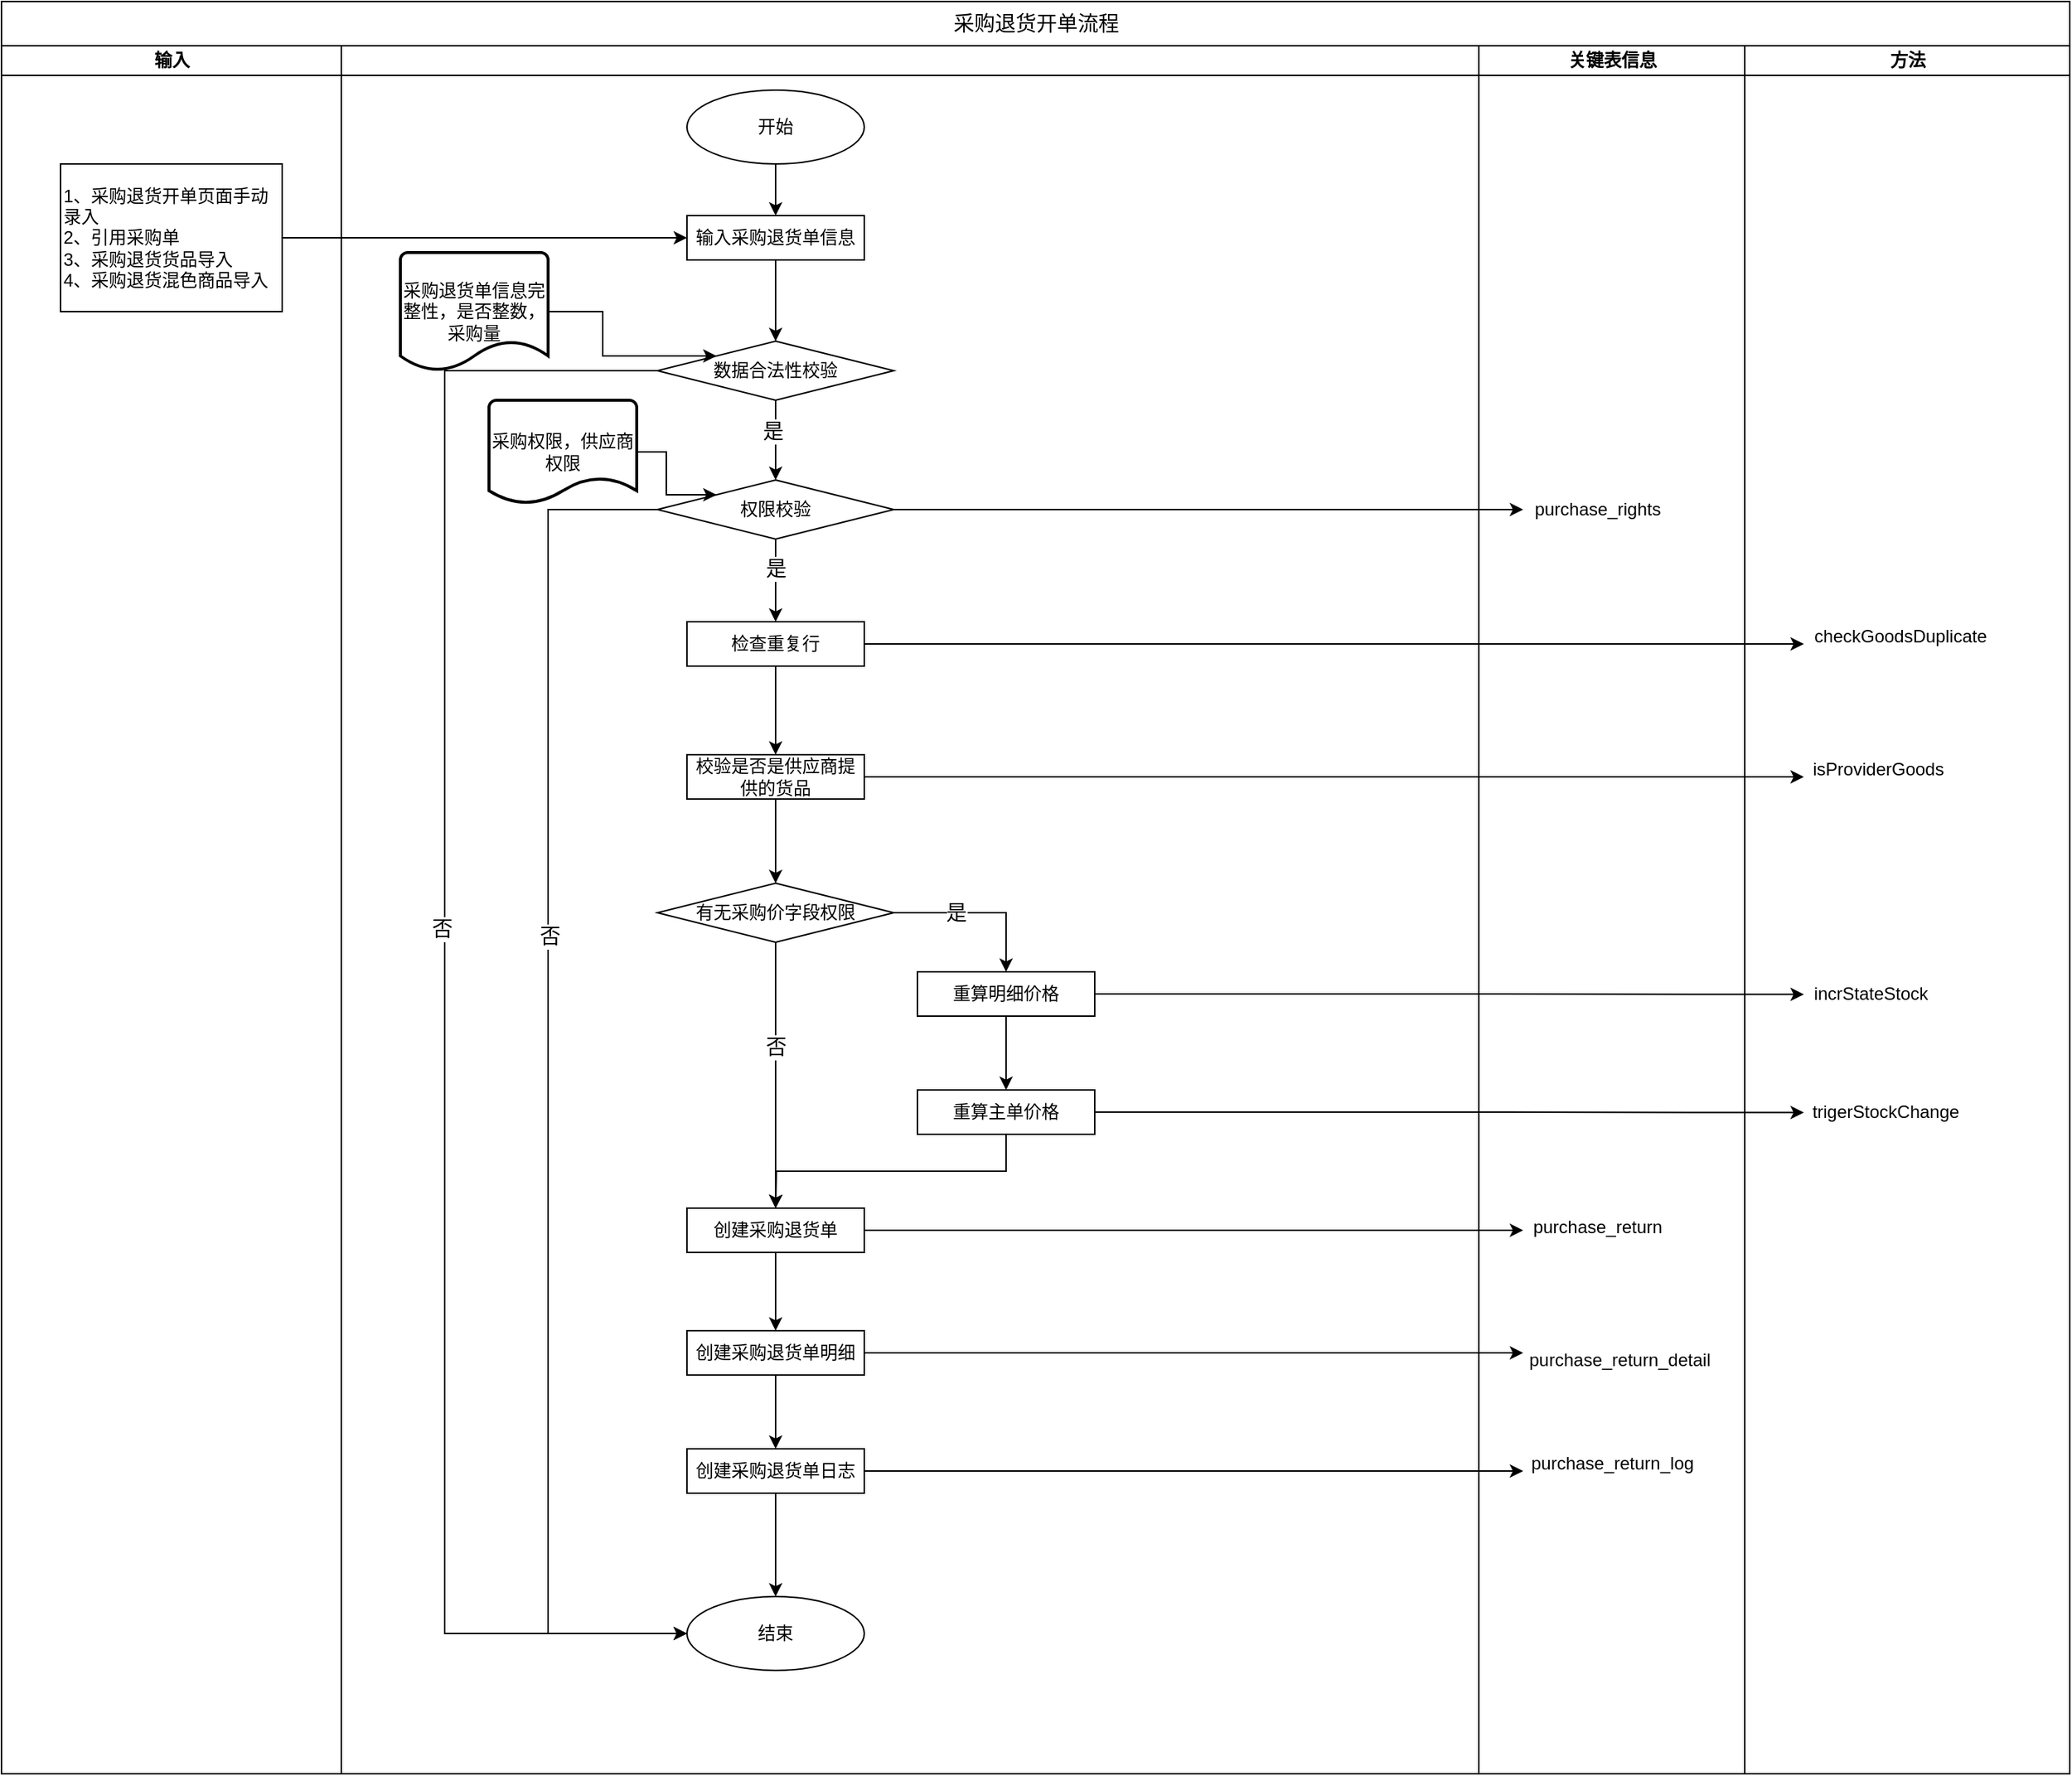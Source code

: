 <mxfile version="14.4.3" type="device"><diagram id="ig_s5X4uYYoZiLgpGB21" name="第 1 页"><mxGraphModel dx="2495" dy="816" grid="1" gridSize="10" guides="1" tooltips="1" connect="1" arrows="1" fold="1" page="1" pageScale="1" pageWidth="1169" pageHeight="1654" math="0" shadow="0"><root><mxCell id="0"/><mxCell id="1" parent="0"/><mxCell id="L2_2G3dY4jZyU93CSdpv-1" value="&lt;font face=&quot;helvetica&quot;&gt;&lt;span style=&quot;font-size: 14px ; font-weight: 400 ; background-color: rgb(255 , 255 , 255)&quot;&gt;采购退货开单流程&lt;/span&gt;&lt;/font&gt;" style="swimlane;html=1;childLayout=stackLayout;startSize=30;rounded=0;shadow=0;labelBackgroundColor=none;strokeWidth=1;fontFamily=Verdana;fontSize=8;align=center;" parent="1" vertex="1"><mxGeometry x="-110" y="160" width="1400" height="1200" as="geometry"><mxRectangle x="170" y="140" width="100" height="30" as="alternateBounds"/></mxGeometry></mxCell><mxCell id="L2_2G3dY4jZyU93CSdpv-2" value="输入" style="swimlane;html=1;startSize=20;" parent="L2_2G3dY4jZyU93CSdpv-1" vertex="1"><mxGeometry y="30" width="230" height="1170" as="geometry"><mxRectangle y="30" width="30" height="1180" as="alternateBounds"/></mxGeometry></mxCell><mxCell id="L2_2G3dY4jZyU93CSdpv-3" value="1、采购退货开单页面手动录入&lt;br&gt;2、引用采购单&lt;br&gt;3、采购退货货品导入&lt;br&gt;4、采购退货混色商品导入" style="rounded=0;whiteSpace=wrap;html=1;align=left;" parent="L2_2G3dY4jZyU93CSdpv-2" vertex="1"><mxGeometry x="40" y="80" width="150" height="100" as="geometry"/></mxCell><mxCell id="L2_2G3dY4jZyU93CSdpv-4" value="&lt;br&gt;&lt;br&gt;" style="swimlane;html=1;startSize=20;" parent="L2_2G3dY4jZyU93CSdpv-1" vertex="1"><mxGeometry x="230" y="30" width="950" height="1170" as="geometry"/></mxCell><mxCell id="L2_2G3dY4jZyU93CSdpv-5" value="开始" style="ellipse;whiteSpace=wrap;html=1;" parent="L2_2G3dY4jZyU93CSdpv-4" vertex="1"><mxGeometry x="234" y="30" width="120" height="50" as="geometry"/></mxCell><mxCell id="L2_2G3dY4jZyU93CSdpv-6" style="edgeStyle=orthogonalEdgeStyle;rounded=0;orthogonalLoop=1;jettySize=auto;html=1;exitX=0.5;exitY=1;exitDx=0;exitDy=0;entryX=0.5;entryY=0;entryDx=0;entryDy=0;" parent="L2_2G3dY4jZyU93CSdpv-4" source="L2_2G3dY4jZyU93CSdpv-10" target="L2_2G3dY4jZyU93CSdpv-51" edge="1"><mxGeometry relative="1" as="geometry"><mxPoint x="294" y="380" as="targetPoint"/></mxGeometry></mxCell><mxCell id="L2_2G3dY4jZyU93CSdpv-7" value="&lt;span style=&quot;font-size: 14px&quot;&gt;是&lt;/span&gt;" style="edgeLabel;html=1;align=center;verticalAlign=middle;resizable=0;points=[];" parent="L2_2G3dY4jZyU93CSdpv-6" vertex="1" connectable="0"><mxGeometry x="-0.726" relative="1" as="geometry"><mxPoint y="12" as="offset"/></mxGeometry></mxCell><mxCell id="L2_2G3dY4jZyU93CSdpv-8" style="edgeStyle=orthogonalEdgeStyle;rounded=0;orthogonalLoop=1;jettySize=auto;html=1;exitX=0;exitY=0.5;exitDx=0;exitDy=0;entryX=0;entryY=0.5;entryDx=0;entryDy=0;" parent="L2_2G3dY4jZyU93CSdpv-4" source="L2_2G3dY4jZyU93CSdpv-10" target="L2_2G3dY4jZyU93CSdpv-27" edge="1"><mxGeometry relative="1" as="geometry"><Array as="points"><mxPoint x="140" y="314"/><mxPoint x="140" y="1075"/></Array></mxGeometry></mxCell><mxCell id="L2_2G3dY4jZyU93CSdpv-9" value="&lt;span style=&quot;font-size: 14px&quot;&gt;否&lt;/span&gt;" style="edgeLabel;html=1;align=center;verticalAlign=middle;resizable=0;points=[];" parent="L2_2G3dY4jZyU93CSdpv-8" vertex="1" connectable="0"><mxGeometry x="-0.219" y="1" relative="1" as="geometry"><mxPoint as="offset"/></mxGeometry></mxCell><mxCell id="L2_2G3dY4jZyU93CSdpv-10" value="权限校验" style="rhombus;whiteSpace=wrap;html=1;" parent="L2_2G3dY4jZyU93CSdpv-4" vertex="1"><mxGeometry x="214" y="294" width="160" height="40" as="geometry"/></mxCell><mxCell id="L2_2G3dY4jZyU93CSdpv-16" style="edgeStyle=orthogonalEdgeStyle;rounded=0;orthogonalLoop=1;jettySize=auto;html=1;exitX=0.5;exitY=1;exitDx=0;exitDy=0;entryX=0.5;entryY=0;entryDx=0;entryDy=0;" parent="L2_2G3dY4jZyU93CSdpv-4" source="L2_2G3dY4jZyU93CSdpv-17" target="L2_2G3dY4jZyU93CSdpv-22" edge="1"><mxGeometry relative="1" as="geometry"/></mxCell><mxCell id="L2_2G3dY4jZyU93CSdpv-17" value="校验是否是供应商提供的货品" style="rounded=0;whiteSpace=wrap;html=1;" parent="L2_2G3dY4jZyU93CSdpv-4" vertex="1"><mxGeometry x="234" y="480" width="120" height="30" as="geometry"/></mxCell><mxCell id="L2_2G3dY4jZyU93CSdpv-18" style="edgeStyle=orthogonalEdgeStyle;rounded=0;orthogonalLoop=1;jettySize=auto;html=1;exitX=1;exitY=0.5;exitDx=0;exitDy=0;entryX=0.5;entryY=0;entryDx=0;entryDy=0;" parent="L2_2G3dY4jZyU93CSdpv-4" source="L2_2G3dY4jZyU93CSdpv-22" target="L2_2G3dY4jZyU93CSdpv-24" edge="1"><mxGeometry relative="1" as="geometry"/></mxCell><mxCell id="L2_2G3dY4jZyU93CSdpv-19" value="&lt;font style=&quot;font-size: 14px&quot;&gt;是&lt;/font&gt;" style="edgeLabel;html=1;align=center;verticalAlign=middle;resizable=0;points=[];" parent="L2_2G3dY4jZyU93CSdpv-18" vertex="1" connectable="0"><mxGeometry x="-0.143" relative="1" as="geometry"><mxPoint x="-8" as="offset"/></mxGeometry></mxCell><mxCell id="L2_2G3dY4jZyU93CSdpv-22" value="有无采购价字段权限" style="rhombus;whiteSpace=wrap;html=1;" parent="L2_2G3dY4jZyU93CSdpv-4" vertex="1"><mxGeometry x="214" y="567" width="160" height="40" as="geometry"/></mxCell><mxCell id="L2_2G3dY4jZyU93CSdpv-23" style="edgeStyle=orthogonalEdgeStyle;rounded=0;orthogonalLoop=1;jettySize=auto;html=1;exitX=0.5;exitY=1;exitDx=0;exitDy=0;entryX=0.5;entryY=0;entryDx=0;entryDy=0;" parent="L2_2G3dY4jZyU93CSdpv-4" source="L2_2G3dY4jZyU93CSdpv-24" target="L2_2G3dY4jZyU93CSdpv-26" edge="1"><mxGeometry relative="1" as="geometry"/></mxCell><mxCell id="L2_2G3dY4jZyU93CSdpv-24" value="重算明细价格" style="rounded=0;whiteSpace=wrap;html=1;" parent="L2_2G3dY4jZyU93CSdpv-4" vertex="1"><mxGeometry x="390" y="627" width="120" height="30" as="geometry"/></mxCell><mxCell id="L2_2G3dY4jZyU93CSdpv-25" style="edgeStyle=orthogonalEdgeStyle;rounded=0;orthogonalLoop=1;jettySize=auto;html=1;exitX=0.5;exitY=1;exitDx=0;exitDy=0;entryX=0.5;entryY=0;entryDx=0;entryDy=0;" parent="L2_2G3dY4jZyU93CSdpv-4" source="L2_2G3dY4jZyU93CSdpv-26" edge="1"><mxGeometry relative="1" as="geometry"><mxPoint x="294" y="787" as="targetPoint"/></mxGeometry></mxCell><mxCell id="L2_2G3dY4jZyU93CSdpv-26" value="重算主单价格" style="rounded=0;whiteSpace=wrap;html=1;" parent="L2_2G3dY4jZyU93CSdpv-4" vertex="1"><mxGeometry x="390" y="707" width="120" height="30" as="geometry"/></mxCell><mxCell id="L2_2G3dY4jZyU93CSdpv-27" value="结束" style="ellipse;whiteSpace=wrap;html=1;" parent="L2_2G3dY4jZyU93CSdpv-4" vertex="1"><mxGeometry x="234" y="1050" width="120" height="50" as="geometry"/></mxCell><mxCell id="L2_2G3dY4jZyU93CSdpv-31" style="edgeStyle=orthogonalEdgeStyle;rounded=0;orthogonalLoop=1;jettySize=auto;html=1;exitX=0.5;exitY=1;exitDx=0;exitDy=0;" parent="L2_2G3dY4jZyU93CSdpv-4" source="L2_2G3dY4jZyU93CSdpv-22" edge="1"><mxGeometry relative="1" as="geometry"><mxPoint x="294" y="787" as="targetPoint"/></mxGeometry></mxCell><mxCell id="L2_2G3dY4jZyU93CSdpv-32" value="&lt;span style=&quot;font-size: 14px&quot;&gt;否&lt;/span&gt;" style="edgeLabel;html=1;align=center;verticalAlign=middle;resizable=0;points=[];" parent="L2_2G3dY4jZyU93CSdpv-31" vertex="1" connectable="0"><mxGeometry x="-0.212" relative="1" as="geometry"><mxPoint as="offset"/></mxGeometry></mxCell><mxCell id="L2_2G3dY4jZyU93CSdpv-43" style="edgeStyle=orthogonalEdgeStyle;rounded=0;orthogonalLoop=1;jettySize=auto;html=1;exitX=0;exitY=0.5;exitDx=0;exitDy=0;entryX=0;entryY=0.5;entryDx=0;entryDy=0;" parent="L2_2G3dY4jZyU93CSdpv-4" source="L2_2G3dY4jZyU93CSdpv-45" target="L2_2G3dY4jZyU93CSdpv-27" edge="1"><mxGeometry relative="1" as="geometry"><Array as="points"><mxPoint x="70" y="220"/><mxPoint x="70" y="1075"/></Array></mxGeometry></mxCell><mxCell id="L2_2G3dY4jZyU93CSdpv-44" value="&lt;span style=&quot;font-size: 14px&quot;&gt;否&lt;/span&gt;" style="edgeLabel;html=1;align=center;verticalAlign=middle;resizable=0;points=[];" parent="L2_2G3dY4jZyU93CSdpv-43" vertex="1" connectable="0"><mxGeometry x="-0.102" y="-2" relative="1" as="geometry"><mxPoint as="offset"/></mxGeometry></mxCell><mxCell id="L2_2G3dY4jZyU93CSdpv-45" value="数据合法性校验" style="rhombus;whiteSpace=wrap;html=1;" parent="L2_2G3dY4jZyU93CSdpv-4" vertex="1"><mxGeometry x="214" y="200" width="160" height="40" as="geometry"/></mxCell><mxCell id="L2_2G3dY4jZyU93CSdpv-46" style="edgeStyle=orthogonalEdgeStyle;rounded=0;orthogonalLoop=1;jettySize=auto;html=1;exitX=0.5;exitY=1;exitDx=0;exitDy=0;entryX=0.5;entryY=0;entryDx=0;entryDy=0;" parent="L2_2G3dY4jZyU93CSdpv-4" source="L2_2G3dY4jZyU93CSdpv-45" target="L2_2G3dY4jZyU93CSdpv-10" edge="1"><mxGeometry relative="1" as="geometry"><Array as="points"><mxPoint x="294" y="280"/><mxPoint x="294" y="280"/></Array></mxGeometry></mxCell><mxCell id="L2_2G3dY4jZyU93CSdpv-47" value="&lt;span style=&quot;color: rgba(0 , 0 , 0 , 0) ; font-family: monospace ; font-size: 0px ; background-color: rgb(248 , 249 , 250)&quot;&gt;%3CmxGraphModel%3E%3Croot%3E%3CmxCell%20id%3D%220%22%2F%3E%3CmxCell%20id%3D%221%22%20parent%3D%220%22%2F%3E%3CmxCell%20id%3D%222%22%20value%3D%22%26lt%3Bfont%20style%3D%26quot%3Bfont-size%3A%2014px%26quot%3B%26gt%3B%E6%98%AF%26lt%3B%2Ffont%26gt%3B%22%20style%3D%22edgeLabel%3Bhtml%3D1%3Balign%3Dcenter%3BverticalAlign%3Dmiddle%3Bresizable%3D0%3Bpoints%3D%5B%5D%3B%22%20vertex%3D%221%22%20connectable%3D%220%22%20parent%3D%221%22%3E%3CmxGeometry%20x%3D%22967%22%20y%3D%221189%22%20as%3D%22geometry%22%2F%3E%3C%2FmxCell%3E%3C%2Froot%3E%3C%2FmxGraphModel%3E&lt;/span&gt;" style="edgeLabel;html=1;align=center;verticalAlign=middle;resizable=0;points=[];" parent="L2_2G3dY4jZyU93CSdpv-46" vertex="1" connectable="0"><mxGeometry x="-0.22" y="1" relative="1" as="geometry"><mxPoint as="offset"/></mxGeometry></mxCell><mxCell id="L2_2G3dY4jZyU93CSdpv-48" value="&lt;span style=&quot;font-size: 14px&quot;&gt;是&lt;/span&gt;" style="edgeLabel;html=1;align=center;verticalAlign=middle;resizable=0;points=[];" parent="L2_2G3dY4jZyU93CSdpv-46" vertex="1" connectable="0"><mxGeometry x="-0.22" y="-2" relative="1" as="geometry"><mxPoint as="offset"/></mxGeometry></mxCell><mxCell id="9CKRSj0hXPNU-PKzd9Yw-12" style="edgeStyle=orthogonalEdgeStyle;rounded=0;orthogonalLoop=1;jettySize=auto;html=1;exitX=0.5;exitY=1;exitDx=0;exitDy=0;entryX=0.5;entryY=0;entryDx=0;entryDy=0;" parent="L2_2G3dY4jZyU93CSdpv-4" source="L2_2G3dY4jZyU93CSdpv-51" target="L2_2G3dY4jZyU93CSdpv-17" edge="1"><mxGeometry relative="1" as="geometry"/></mxCell><mxCell id="L2_2G3dY4jZyU93CSdpv-51" value="检查重复行" style="rounded=0;whiteSpace=wrap;html=1;" parent="L2_2G3dY4jZyU93CSdpv-4" vertex="1"><mxGeometry x="234" y="390" width="120" height="30" as="geometry"/></mxCell><mxCell id="L2_2G3dY4jZyU93CSdpv-52" value="采购退货单信息完整性，是否整数，采购量" style="strokeWidth=2;html=1;shape=mxgraph.flowchart.document2;whiteSpace=wrap;size=0.25;" parent="L2_2G3dY4jZyU93CSdpv-4" vertex="1"><mxGeometry x="40" y="140" width="100" height="80" as="geometry"/></mxCell><mxCell id="L2_2G3dY4jZyU93CSdpv-53" style="edgeStyle=orthogonalEdgeStyle;rounded=0;orthogonalLoop=1;jettySize=auto;html=1;exitX=1;exitY=0.5;exitDx=0;exitDy=0;exitPerimeter=0;entryX=0;entryY=0;entryDx=0;entryDy=0;" parent="L2_2G3dY4jZyU93CSdpv-4" source="L2_2G3dY4jZyU93CSdpv-52" target="L2_2G3dY4jZyU93CSdpv-45" edge="1"><mxGeometry relative="1" as="geometry"/></mxCell><mxCell id="L2_2G3dY4jZyU93CSdpv-54" style="edgeStyle=orthogonalEdgeStyle;rounded=0;orthogonalLoop=1;jettySize=auto;html=1;exitX=1;exitY=0.5;exitDx=0;exitDy=0;exitPerimeter=0;entryX=0;entryY=0;entryDx=0;entryDy=0;" parent="L2_2G3dY4jZyU93CSdpv-4" source="L2_2G3dY4jZyU93CSdpv-55" target="L2_2G3dY4jZyU93CSdpv-10" edge="1"><mxGeometry relative="1" as="geometry"/></mxCell><mxCell id="L2_2G3dY4jZyU93CSdpv-55" value="采购权限，供应商权限" style="strokeWidth=2;html=1;shape=mxgraph.flowchart.document2;whiteSpace=wrap;size=0.25;" parent="L2_2G3dY4jZyU93CSdpv-4" vertex="1"><mxGeometry x="100" y="240" width="100" height="70" as="geometry"/></mxCell><mxCell id="L2_2G3dY4jZyU93CSdpv-60" value="关键表信息" style="swimlane;html=1;startSize=20;" parent="L2_2G3dY4jZyU93CSdpv-4" vertex="1"><mxGeometry x="770" width="180" height="1170" as="geometry"/></mxCell><mxCell id="L2_2G3dY4jZyU93CSdpv-61" value="purchase_rights" style="text;html=1;align=center;verticalAlign=middle;resizable=0;points=[];autosize=1;" parent="L2_2G3dY4jZyU93CSdpv-60" vertex="1"><mxGeometry x="30" y="304" width="100" height="20" as="geometry"/></mxCell><mxCell id="g4eMeutkV8QA-bwoaUgY-8" value="purchase_return" style="text;html=1;align=center;verticalAlign=middle;resizable=0;points=[];autosize=1;" parent="L2_2G3dY4jZyU93CSdpv-60" vertex="1"><mxGeometry x="30" y="790" width="100" height="20" as="geometry"/></mxCell><mxCell id="g4eMeutkV8QA-bwoaUgY-9" value="purchase_return_detail" style="text;html=1;align=center;verticalAlign=middle;resizable=0;points=[];autosize=1;" parent="L2_2G3dY4jZyU93CSdpv-60" vertex="1"><mxGeometry x="25" y="880" width="140" height="20" as="geometry"/></mxCell><mxCell id="g4eMeutkV8QA-bwoaUgY-10" value="purchase_return_log" style="text;html=1;align=center;verticalAlign=middle;resizable=0;points=[];autosize=1;" parent="L2_2G3dY4jZyU93CSdpv-60" vertex="1"><mxGeometry x="25" y="950" width="130" height="20" as="geometry"/></mxCell><mxCell id="L2_2G3dY4jZyU93CSdpv-69" value="输入采购退货单信息" style="rounded=0;whiteSpace=wrap;html=1;" parent="L2_2G3dY4jZyU93CSdpv-4" vertex="1"><mxGeometry x="234" y="115" width="120" height="30" as="geometry"/></mxCell><mxCell id="L2_2G3dY4jZyU93CSdpv-70" style="edgeStyle=orthogonalEdgeStyle;rounded=0;orthogonalLoop=1;jettySize=auto;html=1;exitX=0.5;exitY=1;exitDx=0;exitDy=0;entryX=0.5;entryY=0;entryDx=0;entryDy=0;" parent="L2_2G3dY4jZyU93CSdpv-4" source="L2_2G3dY4jZyU93CSdpv-5" target="L2_2G3dY4jZyU93CSdpv-69" edge="1"><mxGeometry relative="1" as="geometry"/></mxCell><mxCell id="L2_2G3dY4jZyU93CSdpv-71" style="edgeStyle=orthogonalEdgeStyle;rounded=0;orthogonalLoop=1;jettySize=auto;html=1;exitX=0.5;exitY=1;exitDx=0;exitDy=0;entryX=0.5;entryY=0;entryDx=0;entryDy=0;" parent="L2_2G3dY4jZyU93CSdpv-4" source="L2_2G3dY4jZyU93CSdpv-69" target="L2_2G3dY4jZyU93CSdpv-45" edge="1"><mxGeometry relative="1" as="geometry"/></mxCell><mxCell id="9CKRSj0hXPNU-PKzd9Yw-19" style="edgeStyle=orthogonalEdgeStyle;rounded=0;orthogonalLoop=1;jettySize=auto;html=1;exitX=0.5;exitY=1;exitDx=0;exitDy=0;entryX=0.5;entryY=0;entryDx=0;entryDy=0;" parent="L2_2G3dY4jZyU93CSdpv-4" source="9CKRSj0hXPNU-PKzd9Yw-13" target="9CKRSj0hXPNU-PKzd9Yw-17" edge="1"><mxGeometry relative="1" as="geometry"/></mxCell><mxCell id="9CKRSj0hXPNU-PKzd9Yw-13" value="创建采购退货单" style="rounded=0;whiteSpace=wrap;html=1;" parent="L2_2G3dY4jZyU93CSdpv-4" vertex="1"><mxGeometry x="234" y="787" width="120" height="30" as="geometry"/></mxCell><mxCell id="9CKRSj0hXPNU-PKzd9Yw-20" style="edgeStyle=orthogonalEdgeStyle;rounded=0;orthogonalLoop=1;jettySize=auto;html=1;exitX=0.5;exitY=1;exitDx=0;exitDy=0;entryX=0.5;entryY=0;entryDx=0;entryDy=0;" parent="L2_2G3dY4jZyU93CSdpv-4" source="9CKRSj0hXPNU-PKzd9Yw-17" target="9CKRSj0hXPNU-PKzd9Yw-18" edge="1"><mxGeometry relative="1" as="geometry"/></mxCell><mxCell id="9CKRSj0hXPNU-PKzd9Yw-17" value="创建采购退货单明细" style="rounded=0;whiteSpace=wrap;html=1;" parent="L2_2G3dY4jZyU93CSdpv-4" vertex="1"><mxGeometry x="234" y="870" width="120" height="30" as="geometry"/></mxCell><mxCell id="9CKRSj0hXPNU-PKzd9Yw-21" style="edgeStyle=orthogonalEdgeStyle;rounded=0;orthogonalLoop=1;jettySize=auto;html=1;exitX=0.5;exitY=1;exitDx=0;exitDy=0;entryX=0.5;entryY=0;entryDx=0;entryDy=0;" parent="L2_2G3dY4jZyU93CSdpv-4" source="9CKRSj0hXPNU-PKzd9Yw-18" target="L2_2G3dY4jZyU93CSdpv-27" edge="1"><mxGeometry relative="1" as="geometry"/></mxCell><mxCell id="9CKRSj0hXPNU-PKzd9Yw-18" value="创建采购退货单日志" style="rounded=0;whiteSpace=wrap;html=1;" parent="L2_2G3dY4jZyU93CSdpv-4" vertex="1"><mxGeometry x="234" y="950" width="120" height="30" as="geometry"/></mxCell><mxCell id="L2_2G3dY4jZyU93CSdpv-72" value="方法" style="swimlane;html=1;startSize=20;" parent="L2_2G3dY4jZyU93CSdpv-1" vertex="1"><mxGeometry x="1180" y="30" width="220" height="1170" as="geometry"/></mxCell><mxCell id="L2_2G3dY4jZyU93CSdpv-73" value="&lt;font style=&quot;font-size: 12px&quot;&gt;incrStateStock&lt;/font&gt;" style="text;html=1;align=center;verticalAlign=middle;resizable=0;points=[];autosize=1;" parent="L2_2G3dY4jZyU93CSdpv-72" vertex="1"><mxGeometry x="40" y="632" width="90" height="20" as="geometry"/></mxCell><mxCell id="L2_2G3dY4jZyU93CSdpv-74" value="trigerStockChange" style="text;html=1;align=center;verticalAlign=middle;resizable=0;points=[];autosize=1;" parent="L2_2G3dY4jZyU93CSdpv-72" vertex="1"><mxGeometry x="40" y="712" width="110" height="20" as="geometry"/></mxCell><mxCell id="9CKRSj0hXPNU-PKzd9Yw-2" value="checkGoodsDuplicate" style="text;html=1;align=center;verticalAlign=middle;resizable=0;points=[];autosize=1;" parent="L2_2G3dY4jZyU93CSdpv-72" vertex="1"><mxGeometry x="40" y="390" width="130" height="20" as="geometry"/></mxCell><mxCell id="L2_2G3dY4jZyU93CSdpv-66" value="isProviderGoods" style="text;html=1;align=center;verticalAlign=middle;resizable=0;points=[];autosize=1;" parent="L2_2G3dY4jZyU93CSdpv-72" vertex="1"><mxGeometry x="40" y="480" width="100" height="20" as="geometry"/></mxCell><mxCell id="L2_2G3dY4jZyU93CSdpv-76" style="edgeStyle=orthogonalEdgeStyle;rounded=0;orthogonalLoop=1;jettySize=auto;html=1;exitX=1;exitY=0.5;exitDx=0;exitDy=0;entryX=0;entryY=0.5;entryDx=0;entryDy=0;" parent="L2_2G3dY4jZyU93CSdpv-1" source="L2_2G3dY4jZyU93CSdpv-3" target="L2_2G3dY4jZyU93CSdpv-69" edge="1"><mxGeometry relative="1" as="geometry"/></mxCell><mxCell id="L2_2G3dY4jZyU93CSdpv-77" style="edgeStyle=orthogonalEdgeStyle;rounded=0;orthogonalLoop=1;jettySize=auto;html=1;exitX=1;exitY=0.5;exitDx=0;exitDy=0;" parent="1" source="L2_2G3dY4jZyU93CSdpv-24" edge="1"><mxGeometry relative="1" as="geometry"><mxPoint x="1110.0" y="832.294" as="targetPoint"/></mxGeometry></mxCell><mxCell id="L2_2G3dY4jZyU93CSdpv-78" style="edgeStyle=orthogonalEdgeStyle;rounded=0;orthogonalLoop=1;jettySize=auto;html=1;exitX=1;exitY=0.5;exitDx=0;exitDy=0;" parent="1" source="L2_2G3dY4jZyU93CSdpv-26" edge="1"><mxGeometry relative="1" as="geometry"><mxPoint x="1110.0" y="912.294" as="targetPoint"/></mxGeometry></mxCell><mxCell id="L2_2G3dY4jZyU93CSdpv-79" style="edgeStyle=orthogonalEdgeStyle;rounded=0;orthogonalLoop=1;jettySize=auto;html=1;exitX=1;exitY=0.5;exitDx=0;exitDy=0;" parent="1" source="L2_2G3dY4jZyU93CSdpv-10" edge="1"><mxGeometry relative="1" as="geometry"><mxPoint x="920" y="504" as="targetPoint"/></mxGeometry></mxCell><mxCell id="9CKRSj0hXPNU-PKzd9Yw-1" style="edgeStyle=orthogonalEdgeStyle;rounded=0;orthogonalLoop=1;jettySize=auto;html=1;exitX=1;exitY=0.5;exitDx=0;exitDy=0;" parent="1" source="L2_2G3dY4jZyU93CSdpv-51" edge="1"><mxGeometry relative="1" as="geometry"><mxPoint x="1110" y="595" as="targetPoint"/></mxGeometry></mxCell><mxCell id="g4eMeutkV8QA-bwoaUgY-4" style="edgeStyle=orthogonalEdgeStyle;rounded=0;orthogonalLoop=1;jettySize=auto;html=1;exitX=1;exitY=0.5;exitDx=0;exitDy=0;" parent="1" source="9CKRSj0hXPNU-PKzd9Yw-13" edge="1"><mxGeometry relative="1" as="geometry"><mxPoint x="920" y="992" as="targetPoint"/></mxGeometry></mxCell><mxCell id="g4eMeutkV8QA-bwoaUgY-5" style="edgeStyle=orthogonalEdgeStyle;rounded=0;orthogonalLoop=1;jettySize=auto;html=1;exitX=1;exitY=0.5;exitDx=0;exitDy=0;" parent="1" source="9CKRSj0hXPNU-PKzd9Yw-17" edge="1"><mxGeometry relative="1" as="geometry"><mxPoint x="920" y="1075" as="targetPoint"/></mxGeometry></mxCell><mxCell id="g4eMeutkV8QA-bwoaUgY-7" style="edgeStyle=orthogonalEdgeStyle;rounded=0;orthogonalLoop=1;jettySize=auto;html=1;exitX=1;exitY=0.5;exitDx=0;exitDy=0;" parent="1" source="9CKRSj0hXPNU-PKzd9Yw-18" edge="1"><mxGeometry relative="1" as="geometry"><mxPoint x="920" y="1155" as="targetPoint"/></mxGeometry></mxCell><mxCell id="g4eMeutkV8QA-bwoaUgY-12" style="edgeStyle=orthogonalEdgeStyle;rounded=0;orthogonalLoop=1;jettySize=auto;html=1;exitX=1;exitY=0.5;exitDx=0;exitDy=0;" parent="1" source="L2_2G3dY4jZyU93CSdpv-17" edge="1"><mxGeometry relative="1" as="geometry"><mxPoint x="1110" y="685" as="targetPoint"/></mxGeometry></mxCell></root></mxGraphModel></diagram></mxfile>